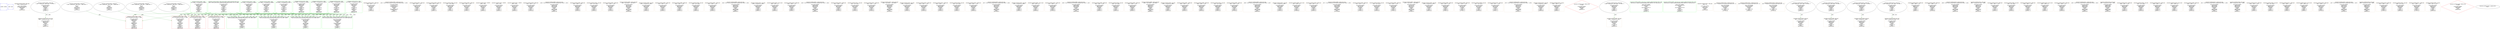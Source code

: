 digraph G {
0[color=blue,shape=Msquare,label="ENTRY - ENTRY"];
1[color=blue,shape=Msquare,label="EXIT - EXIT"];
2[color=burlywood,shape=box,label="myproject_422558_423029 - addr_expr\n_8824 = internal_423023;\n\nsource code variables:\ninternal_423023(423023)\n_8824(423026)\nSCALARS:\nDEFS:\n_8824(423026)\n"];
3[label="myproject_422558_422654 - gimple_phi\n/* _8831 = gimple_phi(<_8880, BB2>, <0u, BB3>) */\n\nsource code variables:\n_8831(422722)\n_8880(422726)\nSCALARS:\nUSES:\n_8880(422726)\nDEFS:\n_8831(422722)\n"];
4[label="myproject_422558_423536 - gimple_phi\n/* _8989 = gimple_phi(<_8988, BB3>, <_8830, BB2>) */\n\nVIRTUAL:\nUSES:\n_8830(422708)\n_8988(423534)\nDEFS:\n_8989(423535)\n"];
5[label="myproject_422558_423540 - gimple_phi\n/* _8991 = gimple_phi(<_8990, BB3>, <_8847, BB2>) */\n\nVIRTUAL:\nUSES:\n_8847(423033)\n_8990(423538)\nDEFS:\n_8991(423539)\n"];
6[label="myproject_422558_423544 - gimple_phi\n/* _8993 = gimple_phi(<_8992, BB3>, <_8858, BB2>) */\n\nVIRTUAL:\nUSES:\n_8858(423062)\n_8992(423542)\nDEFS:\n_8993(423543)\n"];
7[label="myproject_422558_423548 - gimple_phi\n/* _8995 = gimple_phi(<_8994, BB3>, <_8869, BB2>) */\n\nVIRTUAL:\nUSES:\n_8869(423092)\n_8994(423546)\nDEFS:\n_8995(423547)\n"];
8[color=burlywood,shape=box,label="myproject_422558_423291 - lshift_expr\n_8930 = _8831 << (2u);\n\nsource code variables:\n_8831(422722)\n_8930(423290)\nSCALARS:\nUSES:\n_8831(422722)\nDEFS:\n_8930(423290)\n"];
9[color=burlywood,shape=box,label="myproject_422558_422655 - pointer_plus_expr\n_8833 = (struct class_ac_fixed*)(((unsigned char*)dense_input) + _8930);\n\nsource code variables:\n_8833(422727)\ndense_input(422730)\n_8930(423290)\nSCALARS:\nUSES:\ndense_input(422730)\n_8930(423290)\nDEFS:\n_8833(422727)\n"];
10[color=green,shape=box,label="myproject_422558_423458 - dense_input_bambu_artificial_ParmMgr_Read_array\n_8976 = dense_input_bambu_artificial_ParmMgr_Read_array(0u, 32u, 0u, _8833);\n\nsource code variables:\n_8833(422727)\n_8976(423457)\nSCALARS:\nUSES:\n_8833(422727)\nDEFS:\n_8976(423457)\nVIRTUAL:\nUSES:\n_8825(422713)\n"];
11[color=burlywood,shape=box,label="myproject_422558_422657 - lshift_expr\n_8835 = _8831 << (2u);\n\nsource code variables:\n_8831(422722)\n_8835(422736)\nSCALARS:\nUSES:\n_8831(422722)\nDEFS:\n_8835(422736)\n"];
12[color=burlywood,shape=box,label="myproject_422558_422658 - lshift_expr\n_8836 = _8976 << (16u);\n\nsource code variables:\n_8836(422739)\n_8976(423457)\nSCALARS:\nUSES:\n_8976(423457)\nDEFS:\n_8836(422739)\n"];
13[color=burlywood,shape=box,label="myproject_422558_423294 - nop_expr\n_8931 = (int) (_8836);\n\nsource code variables:\n_8836(422739)\n_8931(423293)\nSCALARS:\nUSES:\n_8836(422739)\nDEFS:\n_8931(423293)\n"];
14[color=burlywood,shape=box,label="myproject_422558_422659 - rshift_expr\n_8837 = _8931 >> (16u);\n\nsource code variables:\n_8837(422741)\n_8931(423293)\nSCALARS:\nUSES:\n_8931(423293)\nDEFS:\n_8837(422741)\n"];
15[color=burlywood,shape=box,label="myproject_422558_423515 - ASSIGN\n_8985 = _8837;\n\nsource code variables:\n_8837(422741)\n_8985(423514)\nSCALARS:\nUSES:\n_8837(422741)\nDEFS:\n_8985(423514)\n"];
16[color=burlywood,shape=box,label="myproject_422558_423513 - ASSIGN\n_8984 = _8837;\n\nsource code variables:\n_8837(422741)\n_8984(423512)\nSCALARS:\nUSES:\n_8837(422741)\nDEFS:\n_8984(423512)\n"];
17[color=burlywood,shape=box,label="myproject_422558_423511 - ASSIGN\n_8983 = _8837;\n\nsource code variables:\n_8837(422741)\n_8983(423510)\nSCALARS:\nUSES:\n_8837(422741)\nDEFS:\n_8983(423510)\n"];
18[color=burlywood,shape=box,label="myproject_422558_423299 - lshift_expr\n_8933 = _8835 << (2u);\n\nsource code variables:\n_8835(422736)\n_8933(423298)\nSCALARS:\nUSES:\n_8835(422736)\nDEFS:\n_8933(423298)\n"];
19[color=burlywood,shape=box,label="myproject_422558_422660 - pointer_plus_expr\n_8838 = (struct Internal_422756(*)[64])(((unsigned char*)_8932) + _8933);\n\nsource code variables:\n_8838(422749)\n_8932(423296)\n_8933(423298)\nSCALARS:\nUSES:\n_8932(423296)\n_8933(423298)\nDEFS:\n_8838(422749)\n"];
20[color=green,shape=box,label="myproject_422558_422661 - LOAD\nif(1u) _8839 = (*((unsigned int*)(_8838)));\n\nsource code variables:\n_8838(422749)\n_8839(423001)\nSCALARS:\nUSES:\n_8838(422749)\nDEFS:\n_8839(423001)\nVIRTUAL:\nUSES:\n_8825(422713)\n"];
21[color=burlywood,shape=box,label="myproject_422558_422662 - lshift_expr\n_8840 = _8839 << (16u);\n\nsource code variables:\n_8839(423001)\n_8840(423003)\nSCALARS:\nUSES:\n_8839(423001)\nDEFS:\n_8840(423003)\n"];
22[color=burlywood,shape=box,label="myproject_422558_423302 - nop_expr\n_8934 = (int) (_8840);\n\nsource code variables:\n_8840(423003)\n_8934(423301)\nSCALARS:\nUSES:\n_8840(423003)\nDEFS:\n_8934(423301)\n"];
23[color=burlywood,shape=box,label="myproject_422558_422663 - rshift_expr\n_8841 = _8934 >> (16u);\n\nsource code variables:\n_8841(423005)\n_8934(423301)\nSCALARS:\nUSES:\n_8934(423301)\nDEFS:\n_8841(423005)\n"];
24[color=burlywood,shape=box,label="myproject_422558_422664 - widen_mult_expr\n_8842 = ((int)(_8841)) * ((int)(_8837));\n\nsource code variables:\n_8837(422741)\n_8841(423005)\n_8842(423008)\nSCALARS:\nUSES:\n_8837(422741)\n_8841(423005)\nDEFS:\n_8842(423008)\n"];
25[color=burlywood,shape=box,label="myproject_422558_423306 - nop_expr\n_8935 = (unsigned int) (_8842);\n\nsource code variables:\n_8842(423008)\n_8935(423305)\nSCALARS:\nUSES:\n_8842(423008)\nDEFS:\n_8935(423305)\n"];
26[color=burlywood,shape=box,label="myproject_422558_422665 - rshift_expr\n_8843 = _8935 >> (10u);\n\nsource code variables:\n_8843(423012)\n_8935(423305)\nSCALARS:\nUSES:\n_8935(423305)\nDEFS:\n_8843(423012)\n"];
27[color=burlywood,shape=box,label="myproject_422558_422666 - lshift_expr\n_8844 = _8843 << (16u);\n\nsource code variables:\n_8843(423012)\n_8844(423016)\nSCALARS:\nUSES:\n_8843(423012)\nDEFS:\n_8844(423016)\n"];
28[color=burlywood,shape=box,label="myproject_422558_423309 - nop_expr\n_8936 = (int) (_8844);\n\nsource code variables:\n_8844(423016)\n_8936(423308)\nSCALARS:\nUSES:\n_8844(423016)\nDEFS:\n_8936(423308)\n"];
29[color=burlywood,shape=box,label="myproject_422558_422667 - rshift_expr\n_8845 = _8936 >> (16u);\n\nsource code variables:\n_8845(423018)\n_8936(423308)\nSCALARS:\nUSES:\n_8936(423308)\nDEFS:\n_8845(423018)\n"];
30[color=burlywood,shape=box,label="myproject_422558_422668 - pointer_plus_expr\n_8846 = (struct class_ac_fixed(*)[64])(((unsigned char*)_8824) + _8933);\n\nsource code variables:\n_8846(423021)\n_8824(423026)\n_8933(423298)\nSCALARS:\nUSES:\n_8824(423026)\n_8933(423298)\nDEFS:\n_8846(423021)\n"];
31[color=burlywood,shape=box,label="myproject_422558_423313 - nop_expr\n_8938 = (unsigned int) (_8845);\n\nsource code variables:\n_8845(423018)\n_8938(423312)\nSCALARS:\nUSES:\n_8845(423018)\nDEFS:\n_8938(423312)\n"];
32[color=red,shape=box,label="myproject_422558_422669 - STORE\nif(1u) (*((unsigned int*)(_8846))) = _8938;\n\nsource code variables:\n_8846(423021)\n_8938(423312)\nSCALARS:\nUSES:\n_8846(423021)\n_8938(423312)\nVIRTUAL:\nDEFS:\n_8847(423033)\nOVERS:\n_8825(422713)\n_8991(423539)\n"];
33[color=burlywood,shape=box,label="myproject_422558_422670 - bit_ior_expr\n_8848 = _8835 | (1u);\n\nsource code variables:\n_8835(422736)\n_8848(423034)\nSCALARS:\nUSES:\n_8835(422736)\nDEFS:\n_8848(423034)\n"];
34[color=burlywood,shape=box,label="myproject_422558_423318 - lshift_expr\n_8940 = _8848 << (2u);\n\nsource code variables:\n_8848(423034)\n_8940(423317)\nSCALARS:\nUSES:\n_8848(423034)\nDEFS:\n_8940(423317)\n"];
35[color=burlywood,shape=box,label="myproject_422558_422671 - pointer_plus_expr\n_8849 = (struct Internal_422756(*)[64])(((unsigned char*)_8932) + _8940);\n\nsource code variables:\n_8849(423036)\n_8932(423296)\n_8940(423317)\nSCALARS:\nUSES:\n_8932(423296)\n_8940(423317)\nDEFS:\n_8849(423036)\n"];
36[color=green,shape=box,label="myproject_422558_422672 - LOAD\nif(1u) _8850 = (*((unsigned int*)(_8849)));\n\nsource code variables:\n_8849(423036)\n_8850(423040)\nSCALARS:\nUSES:\n_8849(423036)\nDEFS:\n_8850(423040)\nVIRTUAL:\nUSES:\n_8825(422713)\n"];
37[color=burlywood,shape=box,label="myproject_422558_422673 - lshift_expr\n_8851 = _8850 << (16u);\n\nsource code variables:\n_8850(423040)\n_8851(423042)\nSCALARS:\nUSES:\n_8850(423040)\nDEFS:\n_8851(423042)\n"];
38[color=burlywood,shape=box,label="myproject_422558_423321 - nop_expr\n_8941 = (int) (_8851);\n\nsource code variables:\n_8851(423042)\n_8941(423320)\nSCALARS:\nUSES:\n_8851(423042)\nDEFS:\n_8941(423320)\n"];
39[color=burlywood,shape=box,label="myproject_422558_422674 - rshift_expr\n_8852 = _8941 >> (16u);\n\nsource code variables:\n_8852(423044)\n_8941(423320)\nSCALARS:\nUSES:\n_8941(423320)\nDEFS:\n_8852(423044)\n"];
40[color=burlywood,shape=box,label="myproject_422558_422675 - widen_mult_expr\n_8853 = ((int)(_8852)) * ((int)(_8983));\n\nsource code variables:\n_8852(423044)\n_8853(423047)\n_8983(423510)\nSCALARS:\nUSES:\n_8852(423044)\n_8983(423510)\nDEFS:\n_8853(423047)\n"];
41[color=burlywood,shape=box,label="myproject_422558_423325 - nop_expr\n_8942 = (unsigned int) (_8853);\n\nsource code variables:\n_8853(423047)\n_8942(423324)\nSCALARS:\nUSES:\n_8853(423047)\nDEFS:\n_8942(423324)\n"];
42[color=burlywood,shape=box,label="myproject_422558_422676 - rshift_expr\n_8854 = _8942 >> (10u);\n\nsource code variables:\n_8854(423049)\n_8942(423324)\nSCALARS:\nUSES:\n_8942(423324)\nDEFS:\n_8854(423049)\n"];
43[color=burlywood,shape=box,label="myproject_422558_422677 - lshift_expr\n_8855 = _8854 << (16u);\n\nsource code variables:\n_8854(423049)\n_8855(423052)\nSCALARS:\nUSES:\n_8854(423049)\nDEFS:\n_8855(423052)\n"];
44[color=burlywood,shape=box,label="myproject_422558_423328 - nop_expr\n_8943 = (int) (_8855);\n\nsource code variables:\n_8855(423052)\n_8943(423327)\nSCALARS:\nUSES:\n_8855(423052)\nDEFS:\n_8943(423327)\n"];
45[color=burlywood,shape=box,label="myproject_422558_422678 - rshift_expr\n_8856 = _8943 >> (16u);\n\nsource code variables:\n_8856(423054)\n_8943(423327)\nSCALARS:\nUSES:\n_8943(423327)\nDEFS:\n_8856(423054)\n"];
46[color=burlywood,shape=box,label="myproject_422558_422679 - pointer_plus_expr\n_8857 = (struct class_ac_fixed(*)[64])(((unsigned char*)_8824) + _8940);\n\nsource code variables:\n_8824(423026)\n_8857(423057)\n_8940(423317)\nSCALARS:\nUSES:\n_8824(423026)\n_8940(423317)\nDEFS:\n_8857(423057)\n"];
47[color=burlywood,shape=box,label="myproject_422558_423332 - nop_expr\n_8945 = (unsigned int) (_8856);\n\nsource code variables:\n_8856(423054)\n_8945(423331)\nSCALARS:\nUSES:\n_8856(423054)\nDEFS:\n_8945(423331)\n"];
48[color=red,shape=box,label="myproject_422558_422680 - STORE\nif(1u) (*((unsigned int*)(_8857))) = _8945;\n\nsource code variables:\n_8857(423057)\n_8945(423331)\nSCALARS:\nUSES:\n_8857(423057)\n_8945(423331)\nVIRTUAL:\nDEFS:\n_8858(423062)\nOVERS:\n_8825(422713)\n_8993(423543)\n"];
49[color=burlywood,shape=box,label="myproject_422558_422681 - bit_ior_expr\n_8859 = _8835 | (2u);\n\nsource code variables:\n_8835(422736)\n_8859(423063)\nSCALARS:\nUSES:\n_8835(422736)\nDEFS:\n_8859(423063)\n"];
50[color=burlywood,shape=box,label="myproject_422558_423337 - lshift_expr\n_8947 = _8859 << (2u);\n\nsource code variables:\n_8859(423063)\n_8947(423336)\nSCALARS:\nUSES:\n_8859(423063)\nDEFS:\n_8947(423336)\n"];
51[color=burlywood,shape=box,label="myproject_422558_422682 - pointer_plus_expr\n_8860 = (struct Internal_422756(*)[64])(((unsigned char*)_8932) + _8947);\n\nsource code variables:\n_8860(423066)\n_8932(423296)\n_8947(423336)\nSCALARS:\nUSES:\n_8932(423296)\n_8947(423336)\nDEFS:\n_8860(423066)\n"];
52[color=green,shape=box,label="myproject_422558_422683 - LOAD\nif(1u) _8861 = (*((unsigned int*)(_8860)));\n\nsource code variables:\n_8860(423066)\n_8861(423070)\nSCALARS:\nUSES:\n_8860(423066)\nDEFS:\n_8861(423070)\nVIRTUAL:\nUSES:\n_8825(422713)\n"];
53[color=burlywood,shape=box,label="myproject_422558_422684 - lshift_expr\n_8862 = _8861 << (16u);\n\nsource code variables:\n_8861(423070)\n_8862(423072)\nSCALARS:\nUSES:\n_8861(423070)\nDEFS:\n_8862(423072)\n"];
54[color=burlywood,shape=box,label="myproject_422558_423340 - nop_expr\n_8948 = (int) (_8862);\n\nsource code variables:\n_8862(423072)\n_8948(423339)\nSCALARS:\nUSES:\n_8862(423072)\nDEFS:\n_8948(423339)\n"];
55[color=burlywood,shape=box,label="myproject_422558_422685 - rshift_expr\n_8863 = _8948 >> (16u);\n\nsource code variables:\n_8863(423074)\n_8948(423339)\nSCALARS:\nUSES:\n_8948(423339)\nDEFS:\n_8863(423074)\n"];
56[color=burlywood,shape=box,label="myproject_422558_422686 - widen_mult_expr\n_8864 = ((int)(_8863)) * ((int)(_8984));\n\nsource code variables:\n_8863(423074)\n_8864(423077)\n_8984(423512)\nSCALARS:\nUSES:\n_8863(423074)\n_8984(423512)\nDEFS:\n_8864(423077)\n"];
57[color=burlywood,shape=box,label="myproject_422558_423344 - nop_expr\n_8949 = (unsigned int) (_8864);\n\nsource code variables:\n_8864(423077)\n_8949(423343)\nSCALARS:\nUSES:\n_8864(423077)\nDEFS:\n_8949(423343)\n"];
58[color=burlywood,shape=box,label="myproject_422558_422687 - rshift_expr\n_8865 = _8949 >> (10u);\n\nsource code variables:\n_8865(423079)\n_8949(423343)\nSCALARS:\nUSES:\n_8949(423343)\nDEFS:\n_8865(423079)\n"];
59[color=burlywood,shape=box,label="myproject_422558_422688 - lshift_expr\n_8866 = _8865 << (16u);\n\nsource code variables:\n_8865(423079)\n_8866(423082)\nSCALARS:\nUSES:\n_8865(423079)\nDEFS:\n_8866(423082)\n"];
60[color=burlywood,shape=box,label="myproject_422558_423347 - nop_expr\n_8950 = (int) (_8866);\n\nsource code variables:\n_8866(423082)\n_8950(423346)\nSCALARS:\nUSES:\n_8866(423082)\nDEFS:\n_8950(423346)\n"];
61[color=burlywood,shape=box,label="myproject_422558_422689 - rshift_expr\n_8867 = _8950 >> (16u);\n\nsource code variables:\n_8867(423084)\n_8950(423346)\nSCALARS:\nUSES:\n_8950(423346)\nDEFS:\n_8867(423084)\n"];
62[color=burlywood,shape=box,label="myproject_422558_422690 - pointer_plus_expr\n_8868 = (struct class_ac_fixed(*)[64])(((unsigned char*)_8824) + _8947);\n\nsource code variables:\n_8824(423026)\n_8868(423087)\n_8947(423336)\nSCALARS:\nUSES:\n_8824(423026)\n_8947(423336)\nDEFS:\n_8868(423087)\n"];
63[color=burlywood,shape=box,label="myproject_422558_423351 - nop_expr\n_8952 = (unsigned int) (_8867);\n\nsource code variables:\n_8867(423084)\n_8952(423350)\nSCALARS:\nUSES:\n_8867(423084)\nDEFS:\n_8952(423350)\n"];
64[color=red,shape=box,label="myproject_422558_422691 - STORE\nif(1u) (*((unsigned int*)(_8868))) = _8952;\n\nsource code variables:\n_8868(423087)\n_8952(423350)\nSCALARS:\nUSES:\n_8868(423087)\n_8952(423350)\nVIRTUAL:\nDEFS:\n_8869(423092)\nOVERS:\n_8825(422713)\n_8995(423547)\n"];
65[color=burlywood,shape=box,label="myproject_422558_422692 - bit_ior_expr\n_8870 = _8835 | (3u);\n\nsource code variables:\n_8835(422736)\n_8870(423093)\nSCALARS:\nUSES:\n_8835(422736)\nDEFS:\n_8870(423093)\n"];
66[color=burlywood,shape=box,label="myproject_422558_423356 - lshift_expr\n_8954 = _8870 << (2u);\n\nsource code variables:\n_8870(423093)\n_8954(423355)\nSCALARS:\nUSES:\n_8870(423093)\nDEFS:\n_8954(423355)\n"];
67[color=burlywood,shape=box,label="myproject_422558_422693 - pointer_plus_expr\n_8871 = (struct Internal_422756(*)[64])(((unsigned char*)_8932) + _8954);\n\nsource code variables:\n_8871(423096)\n_8932(423296)\n_8954(423355)\nSCALARS:\nUSES:\n_8932(423296)\n_8954(423355)\nDEFS:\n_8871(423096)\n"];
68[color=green,shape=box,label="myproject_422558_422694 - LOAD\nif(1u) _8872 = (*((unsigned int*)(_8871)));\n\nsource code variables:\n_8871(423096)\n_8872(423100)\nSCALARS:\nUSES:\n_8871(423096)\nDEFS:\n_8872(423100)\nVIRTUAL:\nUSES:\n_8825(422713)\n"];
69[color=burlywood,shape=box,label="myproject_422558_422695 - lshift_expr\n_8873 = _8872 << (16u);\n\nsource code variables:\n_8872(423100)\n_8873(423102)\nSCALARS:\nUSES:\n_8872(423100)\nDEFS:\n_8873(423102)\n"];
70[color=burlywood,shape=box,label="myproject_422558_423359 - nop_expr\n_8955 = (int) (_8873);\n\nsource code variables:\n_8873(423102)\n_8955(423358)\nSCALARS:\nUSES:\n_8873(423102)\nDEFS:\n_8955(423358)\n"];
71[color=burlywood,shape=box,label="myproject_422558_422696 - rshift_expr\n_8874 = _8955 >> (16u);\n\nsource code variables:\n_8874(423104)\n_8955(423358)\nSCALARS:\nUSES:\n_8955(423358)\nDEFS:\n_8874(423104)\n"];
72[color=burlywood,shape=box,label="myproject_422558_422697 - widen_mult_expr\n_8875 = ((int)(_8874)) * ((int)(_8985));\n\nsource code variables:\n_8874(423104)\n_8875(423107)\n_8985(423514)\nSCALARS:\nUSES:\n_8874(423104)\n_8985(423514)\nDEFS:\n_8875(423107)\n"];
73[color=burlywood,shape=box,label="myproject_422558_423363 - nop_expr\n_8956 = (unsigned int) (_8875);\n\nsource code variables:\n_8875(423107)\n_8956(423362)\nSCALARS:\nUSES:\n_8875(423107)\nDEFS:\n_8956(423362)\n"];
74[color=burlywood,shape=box,label="myproject_422558_422698 - rshift_expr\n_8876 = _8956 >> (10u);\n\nsource code variables:\n_8876(423109)\n_8956(423362)\nSCALARS:\nUSES:\n_8956(423362)\nDEFS:\n_8876(423109)\n"];
75[color=burlywood,shape=box,label="myproject_422558_422699 - lshift_expr\n_8877 = _8876 << (16u);\n\nsource code variables:\n_8876(423109)\n_8877(423112)\nSCALARS:\nUSES:\n_8876(423109)\nDEFS:\n_8877(423112)\n"];
76[color=burlywood,shape=box,label="myproject_422558_423366 - nop_expr\n_8957 = (int) (_8877);\n\nsource code variables:\n_8877(423112)\n_8957(423365)\nSCALARS:\nUSES:\n_8877(423112)\nDEFS:\n_8957(423365)\n"];
77[color=burlywood,shape=box,label="myproject_422558_422700 - rshift_expr\n_8878 = _8957 >> (16u);\n\nsource code variables:\n_8878(423114)\n_8957(423365)\nSCALARS:\nUSES:\n_8957(423365)\nDEFS:\n_8878(423114)\n"];
78[color=burlywood,shape=box,label="myproject_422558_422701 - pointer_plus_expr\n_8879 = (struct class_ac_fixed(*)[64])(((unsigned char*)_8824) + _8954);\n\nsource code variables:\n_8824(423026)\n_8879(423117)\n_8954(423355)\nSCALARS:\nUSES:\n_8824(423026)\n_8954(423355)\nDEFS:\n_8879(423117)\n"];
79[color=burlywood,shape=box,label="myproject_422558_423370 - nop_expr\n_8959 = (unsigned int) (_8878);\n\nsource code variables:\n_8878(423114)\n_8959(423369)\nSCALARS:\nUSES:\n_8878(423114)\nDEFS:\n_8959(423369)\n"];
80[color=red,shape=box,label="myproject_422558_422702 - STORE\nif(1u) (*((unsigned int*)(_8879))) = _8959;\n\nsource code variables:\n_8879(423117)\n_8959(423369)\nSCALARS:\nUSES:\n_8879(423117)\n_8959(423369)\nVIRTUAL:\nDEFS:\n_8830(422708)\nOVERS:\n_8825(422713)\n_8989(423535)\n"];
81[color=burlywood,shape=box,label="myproject_422558_422703 - plus_expr\n_8880 = (unsigned int)(_8831 + (1u));\n\nsource code variables:\n_8831(422722)\n_8880(422726)\nSCALARS:\nUSES:\n_8831(422722)\nDEFS:\n_8880(422726)\n"];
82[color=burlywood,shape=box,label="myproject_422558_423376 - eq_expr\n_8960 = _8880 == (16u);\n\nsource code variables:\n_8880(422726)\n_8960(423375)\nSCALARS:\nUSES:\n_8880(422726)\nDEFS:\n_8960(423375)\n"];
83[color=red,shape=diamond,label="myproject_422558_422705 - READ_COND\nif (_8960)\n\nsource code variables:\n_8960(423375)\nSCALARS:\nUSES:\n_8960(423375)\n"];
84[label="myproject_422558_423129 - gimple_phi\n/* _8882 = gimple_phi(<_8926, BB8>, <0u, BB2>) */\n\nsource code variables:\n_8882(423161)\n_8926(423279)\nSCALARS:\nUSES:\n_8926(423279)\nDEFS:\n_8882(423161)\n"];
85[color=green,shape=box,label="myproject_422558_423495 - const_size_in_1_bambu_artificial_ParmMgr_Write_valid\nconst_size_in_1_bambu_artificial_ParmMgr_Write_valid(16u, 16u, const_size_in_1);\n\nsource code variables:\nconst_size_in_1(422717)\nSCALARS:\nUSES:\nconst_size_in_1(422717)\nVIRTUAL:\nDEFS:\n_8981(423496)\nOVERS:\n_8825(422713)\n"];
86[color=green,shape=box,label="myproject_422558_423508 - const_size_out_1_bambu_artificial_ParmMgr_Write_valid\nconst_size_out_1_bambu_artificial_ParmMgr_Write_valid(16u, 4u, const_size_out_1);\n\nsource code variables:\nconst_size_out_1(422720)\nSCALARS:\nUSES:\nconst_size_out_1(422720)\nVIRTUAL:\nDEFS:\n_8982(423509)\nOVERS:\n_8825(422713)\n"];
87[color=burlywood,shape=box,label="myproject_422558_423297 - addr_expr\n_8932 = w2;\n\nsource code variables:\nw2(422751)\n_8932(423296)\nSCALARS:\nDEFS:\n_8932(423296)\n"];
88[color=burlywood,shape=box,label="myproject_422558_423235 - pointer_plus_expr\n_8917 = (unsigned int*)(((unsigned char*)layer2_out) + 4);\n\nsource code variables:\nlayer2_out(423243)\n_8917(423248)\nSCALARS:\nUSES:\nlayer2_out(423243)\nDEFS:\n_8917(423248)\n"];
89[color=burlywood,shape=box,label="myproject_422558_423237 - pointer_plus_expr\n_8919 = (unsigned int*)(((unsigned char*)layer2_out) + 8);\n\nsource code variables:\nlayer2_out(423243)\n_8919(423253)\nSCALARS:\nUSES:\nlayer2_out(423243)\nDEFS:\n_8919(423253)\n"];
90[color=burlywood,shape=box,label="myproject_422558_423239 - pointer_plus_expr\n_8921 = (unsigned int*)(((unsigned char*)layer2_out) + 12);\n\nsource code variables:\nlayer2_out(423243)\n_8921(423258)\nSCALARS:\nUSES:\nlayer2_out(423243)\nDEFS:\n_8921(423258)\n"];
91[label="myproject_422558_423130 - gimple_phi\n/* _8883 = gimple_phi(<_8927, BB8>, <0u, BB2>) */\n\nsource code variables:\n_8883(423165)\n_8927(423282)\nSCALARS:\nUSES:\n_8927(423282)\nDEFS:\n_8883(423165)\n"];
92[label="myproject_422558_423131 - gimple_phi\n/* _8884 = gimple_phi(<_8928, BB8>, <0u, BB2>) */\n\nsource code variables:\n_8884(423168)\n_8928(423285)\nSCALARS:\nUSES:\n_8928(423285)\nDEFS:\n_8884(423168)\n"];
93[label="myproject_422558_423132 - gimple_phi\n/* _8885 = gimple_phi(<_8929, BB8>, <0u, BB2>) */\n\nsource code variables:\n_8885(423171)\n_8929(423288)\nSCALARS:\nUSES:\n_8929(423288)\nDEFS:\n_8885(423171)\n"];
94[label="myproject_422558_423133 - gimple_phi\n/* _8886 = gimple_phi(<_8912, BB8>, <0u, BB2>) */\n\nsource code variables:\n_8886(423174)\n_8912(423177)\nSCALARS:\nUSES:\n_8912(423177)\nDEFS:\n_8886(423174)\n"];
95[color=burlywood,shape=box,label="myproject_422558_423134 - lshift_expr\n_8888 = _8886 << (2u);\n\nsource code variables:\n_8886(423174)\n_8888(423178)\nSCALARS:\nUSES:\n_8886(423174)\nDEFS:\n_8888(423178)\n"];
96[color=burlywood,shape=box,label="myproject_422558_423389 - lshift_expr\n_8961 = _8888 << (2u);\n\nsource code variables:\n_8888(423178)\n_8961(423388)\nSCALARS:\nUSES:\n_8888(423178)\nDEFS:\n_8961(423388)\n"];
97[color=burlywood,shape=box,label="myproject_422558_423135 - pointer_plus_expr\n_8889 = (struct class_ac_fixed(*)[64])(((unsigned char*)_8824) + _8961);\n\nsource code variables:\n_8824(423026)\n_8889(423180)\n_8961(423388)\nSCALARS:\nUSES:\n_8824(423026)\n_8961(423388)\nDEFS:\n_8889(423180)\n"];
98[color=green,shape=box,label="myproject_422558_423136 - LOAD\nif(1u) _8890 = (*((unsigned int*)(_8889)));\n\nsource code variables:\n_8889(423180)\n_8890(423183)\nSCALARS:\nUSES:\n_8889(423180)\nDEFS:\n_8890(423183)\nVIRTUAL:\nUSES:\n_8825(422713)\n_8847(423033)\n"];
99[color=burlywood,shape=box,label="myproject_422558_423137 - plus_expr\n_8891 = (unsigned int)(_8890 + _8885);\n\nsource code variables:\n_8885(423171)\n_8890(423183)\n_8891(423185)\nSCALARS:\nUSES:\n_8885(423171)\n_8890(423183)\nDEFS:\n_8891(423185)\n"];
100[color=burlywood,shape=box,label="myproject_422558_423138 - lshift_expr\n_8892 = _8891 << (16u);\n\nsource code variables:\n_8891(423185)\n_8892(423187)\nSCALARS:\nUSES:\n_8891(423185)\nDEFS:\n_8892(423187)\n"];
101[color=burlywood,shape=box,label="myproject_422558_423392 - nop_expr\n_8962 = (int) (_8892);\n\nsource code variables:\n_8892(423187)\n_8962(423391)\nSCALARS:\nUSES:\n_8892(423187)\nDEFS:\n_8962(423391)\n"];
102[color=burlywood,shape=box,label="myproject_422558_423139 - rshift_expr\n_8893 = _8962 >> (16u);\n\nsource code variables:\n_8893(423173)\n_8962(423391)\nSCALARS:\nUSES:\n_8962(423391)\nDEFS:\n_8893(423173)\n"];
103[color=burlywood,shape=box,label="myproject_422558_423140 - bit_ior_expr\n_8894 = _8888 | (1u);\n\nsource code variables:\n_8888(423178)\n_8894(423191)\nSCALARS:\nUSES:\n_8888(423178)\nDEFS:\n_8894(423191)\n"];
104[color=burlywood,shape=box,label="myproject_422558_423394 - lshift_expr\n_8963 = _8894 << (2u);\n\nsource code variables:\n_8894(423191)\n_8963(423393)\nSCALARS:\nUSES:\n_8894(423191)\nDEFS:\n_8963(423393)\n"];
105[color=burlywood,shape=box,label="myproject_422558_423141 - pointer_plus_expr\n_8895 = (struct class_ac_fixed(*)[64])(((unsigned char*)_8824) + _8963);\n\nsource code variables:\n_8824(423026)\n_8895(423193)\n_8963(423393)\nSCALARS:\nUSES:\n_8824(423026)\n_8963(423393)\nDEFS:\n_8895(423193)\n"];
106[color=green,shape=box,label="myproject_422558_423142 - LOAD\nif(1u) _8896 = (*((unsigned int*)(_8895)));\n\nsource code variables:\n_8895(423193)\n_8896(423196)\nSCALARS:\nUSES:\n_8895(423193)\nDEFS:\n_8896(423196)\nVIRTUAL:\nUSES:\n_8825(422713)\n_8858(423062)\n"];
107[color=burlywood,shape=box,label="myproject_422558_423143 - plus_expr\n_8897 = (unsigned int)(_8896 + _8884);\n\nsource code variables:\n_8884(423168)\n_8896(423196)\n_8897(423198)\nSCALARS:\nUSES:\n_8884(423168)\n_8896(423196)\nDEFS:\n_8897(423198)\n"];
108[color=burlywood,shape=box,label="myproject_422558_423144 - lshift_expr\n_8898 = _8897 << (16u);\n\nsource code variables:\n_8897(423198)\n_8898(423200)\nSCALARS:\nUSES:\n_8897(423198)\nDEFS:\n_8898(423200)\n"];
109[color=burlywood,shape=box,label="myproject_422558_423397 - nop_expr\n_8964 = (int) (_8898);\n\nsource code variables:\n_8898(423200)\n_8964(423396)\nSCALARS:\nUSES:\n_8898(423200)\nDEFS:\n_8964(423396)\n"];
110[color=burlywood,shape=box,label="myproject_422558_423145 - rshift_expr\n_8899 = _8964 >> (16u);\n\nsource code variables:\n_8899(423170)\n_8964(423396)\nSCALARS:\nUSES:\n_8964(423396)\nDEFS:\n_8899(423170)\n"];
111[color=burlywood,shape=box,label="myproject_422558_423146 - bit_ior_expr\n_8900 = _8888 | (2u);\n\nsource code variables:\n_8888(423178)\n_8900(423204)\nSCALARS:\nUSES:\n_8888(423178)\nDEFS:\n_8900(423204)\n"];
112[color=burlywood,shape=box,label="myproject_422558_423399 - lshift_expr\n_8965 = _8900 << (2u);\n\nsource code variables:\n_8900(423204)\n_8965(423398)\nSCALARS:\nUSES:\n_8900(423204)\nDEFS:\n_8965(423398)\n"];
113[color=burlywood,shape=box,label="myproject_422558_423147 - pointer_plus_expr\n_8901 = (struct class_ac_fixed(*)[64])(((unsigned char*)_8824) + _8965);\n\nsource code variables:\n_8824(423026)\n_8901(423206)\n_8965(423398)\nSCALARS:\nUSES:\n_8824(423026)\n_8965(423398)\nDEFS:\n_8901(423206)\n"];
114[color=green,shape=box,label="myproject_422558_423148 - LOAD\nif(1u) _8902 = (*((unsigned int*)(_8901)));\n\nsource code variables:\n_8901(423206)\n_8902(423209)\nSCALARS:\nUSES:\n_8901(423206)\nDEFS:\n_8902(423209)\nVIRTUAL:\nUSES:\n_8825(422713)\n_8869(423092)\n"];
115[color=burlywood,shape=box,label="myproject_422558_423149 - plus_expr\n_8903 = (unsigned int)(_8902 + _8883);\n\nsource code variables:\n_8883(423165)\n_8902(423209)\n_8903(423211)\nSCALARS:\nUSES:\n_8883(423165)\n_8902(423209)\nDEFS:\n_8903(423211)\n"];
116[color=burlywood,shape=box,label="myproject_422558_423150 - lshift_expr\n_8904 = _8903 << (16u);\n\nsource code variables:\n_8903(423211)\n_8904(423213)\nSCALARS:\nUSES:\n_8903(423211)\nDEFS:\n_8904(423213)\n"];
117[color=burlywood,shape=box,label="myproject_422558_423402 - nop_expr\n_8966 = (int) (_8904);\n\nsource code variables:\n_8904(423213)\n_8966(423401)\nSCALARS:\nUSES:\n_8904(423213)\nDEFS:\n_8966(423401)\n"];
118[color=burlywood,shape=box,label="myproject_422558_423151 - rshift_expr\n_8905 = _8966 >> (16u);\n\nsource code variables:\n_8905(423167)\n_8966(423401)\nSCALARS:\nUSES:\n_8966(423401)\nDEFS:\n_8905(423167)\n"];
119[color=burlywood,shape=box,label="myproject_422558_423152 - bit_ior_expr\n_8906 = _8888 | (3u);\n\nsource code variables:\n_8888(423178)\n_8906(423217)\nSCALARS:\nUSES:\n_8888(423178)\nDEFS:\n_8906(423217)\n"];
120[color=burlywood,shape=box,label="myproject_422558_423404 - lshift_expr\n_8967 = _8906 << (2u);\n\nsource code variables:\n_8906(423217)\n_8967(423403)\nSCALARS:\nUSES:\n_8906(423217)\nDEFS:\n_8967(423403)\n"];
121[color=burlywood,shape=box,label="myproject_422558_423153 - pointer_plus_expr\n_8907 = (struct class_ac_fixed(*)[64])(((unsigned char*)_8824) + _8967);\n\nsource code variables:\n_8824(423026)\n_8907(423219)\n_8967(423403)\nSCALARS:\nUSES:\n_8824(423026)\n_8967(423403)\nDEFS:\n_8907(423219)\n"];
122[color=green,shape=box,label="myproject_422558_423154 - LOAD\nif(1u) _8908 = (*((unsigned int*)(_8907)));\n\nsource code variables:\n_8907(423219)\n_8908(423222)\nSCALARS:\nUSES:\n_8907(423219)\nDEFS:\n_8908(423222)\nVIRTUAL:\nUSES:\n_8830(422708)\n_8825(422713)\n"];
123[color=burlywood,shape=box,label="myproject_422558_423155 - plus_expr\n_8909 = (unsigned int)(_8908 + _8882);\n\nsource code variables:\n_8882(423161)\n_8908(423222)\n_8909(423224)\nSCALARS:\nUSES:\n_8882(423161)\n_8908(423222)\nDEFS:\n_8909(423224)\n"];
124[color=burlywood,shape=box,label="myproject_422558_423156 - lshift_expr\n_8910 = _8909 << (16u);\n\nsource code variables:\n_8909(423224)\n_8910(423226)\nSCALARS:\nUSES:\n_8909(423224)\nDEFS:\n_8910(423226)\n"];
125[color=burlywood,shape=box,label="myproject_422558_423407 - nop_expr\n_8968 = (int) (_8910);\n\nsource code variables:\n_8910(423226)\n_8968(423406)\nSCALARS:\nUSES:\n_8910(423226)\nDEFS:\n_8968(423406)\n"];
126[color=burlywood,shape=box,label="myproject_422558_423157 - rshift_expr\n_8911 = _8968 >> (16u);\n\nsource code variables:\n_8911(423164)\n_8968(423406)\nSCALARS:\nUSES:\n_8968(423406)\nDEFS:\n_8911(423164)\n"];
127[color=burlywood,shape=box,label="myproject_422558_423158 - plus_expr\n_8912 = (unsigned int)(_8886 + (1u));\n\nsource code variables:\n_8886(423174)\n_8912(423177)\nSCALARS:\nUSES:\n_8886(423174)\nDEFS:\n_8912(423177)\n"];
128[color=burlywood,shape=box,label="myproject_422558_423409 - eq_expr\n_8969 = _8912 == (16u);\n\nsource code variables:\n_8912(423177)\n_8969(423408)\nSCALARS:\nUSES:\n_8912(423177)\nDEFS:\n_8969(423408)\n"];
129[color=burlywood,shape=box,label="myproject_422558_423280 - nop_expr\n_8926 = (unsigned int) (_8911);\n\nsource code variables:\n_8911(423164)\n_8926(423279)\nSCALARS:\nUSES:\n_8911(423164)\nDEFS:\n_8926(423279)\n"];
130[color=burlywood,shape=box,label="myproject_422558_423283 - nop_expr\n_8927 = (unsigned int) (_8905);\n\nsource code variables:\n_8905(423167)\n_8927(423282)\nSCALARS:\nUSES:\n_8905(423167)\nDEFS:\n_8927(423282)\n"];
131[color=burlywood,shape=box,label="myproject_422558_423286 - nop_expr\n_8928 = (unsigned int) (_8899);\n\nsource code variables:\n_8899(423170)\n_8928(423285)\nSCALARS:\nUSES:\n_8899(423170)\nDEFS:\n_8928(423285)\n"];
132[color=burlywood,shape=box,label="myproject_422558_423289 - nop_expr\n_8929 = (unsigned int) (_8893);\n\nsource code variables:\n_8893(423173)\n_8929(423288)\nSCALARS:\nUSES:\n_8893(423173)\nDEFS:\n_8929(423288)\n"];
133[color=red,shape=diamond,label="myproject_422558_423160 - READ_COND\nif (_8969)\n\nsource code variables:\n_8969(423408)\nSCALARS:\nUSES:\n_8969(423408)\n"];
134[color=green,shape=box,label="myproject_422558_423472 - layer2_out_bambu_artificial_ParmMgr_Write_array\nlayer2_out_bambu_artificial_ParmMgr_Write_array(1u, 32u, _8929, layer2_out);\n\nsource code variables:\nlayer2_out(423243)\n_8929(423288)\nSCALARS:\nUSES:\nlayer2_out(423243)\n_8929(423288)\nVIRTUAL:\nDEFS:\n_8977(423473)\nOVERS:\n_8825(422713)\n"];
135[color=green,shape=box,label="myproject_422558_423475 - layer2_out_bambu_artificial_ParmMgr_Write_array\nlayer2_out_bambu_artificial_ParmMgr_Write_array(1u, 32u, _8928, _8917);\n\nsource code variables:\n_8917(423248)\n_8928(423285)\nSCALARS:\nUSES:\n_8917(423248)\n_8928(423285)\nVIRTUAL:\nDEFS:\n_8978(423476)\nOVERS:\n_8825(422713)\n"];
136[color=green,shape=box,label="myproject_422558_423478 - layer2_out_bambu_artificial_ParmMgr_Write_array\nlayer2_out_bambu_artificial_ParmMgr_Write_array(1u, 32u, _8927, _8919);\n\nsource code variables:\n_8919(423253)\n_8927(423282)\nSCALARS:\nUSES:\n_8919(423253)\n_8927(423282)\nVIRTUAL:\nDEFS:\n_8979(423479)\nOVERS:\n_8825(422713)\n"];
137[color=green,shape=box,label="myproject_422558_423481 - layer2_out_bambu_artificial_ParmMgr_Write_array\nlayer2_out_bambu_artificial_ParmMgr_Write_array(1u, 32u, _8926, _8921);\n\nsource code variables:\n_8921(423258)\n_8926(423279)\nSCALARS:\nUSES:\n_8921(423258)\n_8926(423279)\nVIRTUAL:\nDEFS:\n_8980(423482)\nOVERS:\n_8825(422713)\n"];
138[label="myproject_422558_423241 - gimple_return\nreturn ;\n\n"];
3->81 [color=green4,label="_8831, _8880"];
84->129 [color=green4,label="_8926"];
91->130 [color=green4,label="_8927"];
92->131 [color=green4,label="_8928"];
93->132 [color=green4,label="_8929"];
94->127 [color=green4,label="_8886, _8912"];
4->80 [color=green4,label="_8830"];
5->32 [color=green4,label="_8847"];
6->48 [color=green4,label="_8858"];
7->64 [color=green4,label="_8869"];
10->32 [color=green4,label="_8825"];
10->80 [color=green4,label="_8825"];
10->64 [color=green4,label="_8825"];
10->136 [color=green4,label="_8825"];
10->135 [color=green4,label="_8825"];
10->48 [color=green4,label="_8825"];
10->134 [color=green4,label="_8825"];
10->137 [color=green4,label="_8825"];
20->32 [color=green4,label="_8825"];
20->80 [color=green4,label="_8825"];
20->64 [color=green4,label="_8825"];
20->136 [color=green4,label="_8825"];
20->135 [color=green4,label="_8825"];
20->48 [color=green4,label="_8825"];
20->134 [color=green4,label="_8825"];
20->137 [color=green4,label="_8825"];
36->80 [color=green4,label="_8825"];
36->64 [color=green4,label="_8825"];
36->136 [color=green4,label="_8825"];
36->135 [color=green4,label="_8825"];
36->48 [color=green4,label="_8825"];
36->134 [color=green4,label="_8825"];
36->137 [color=green4,label="_8825"];
52->80 [color=green4,label="_8825"];
52->64 [color=green4,label="_8825"];
52->136 [color=green4,label="_8825"];
52->135 [color=green4,label="_8825"];
52->134 [color=green4,label="_8825"];
52->137 [color=green4,label="_8825"];
68->80 [color=green4,label="_8825"];
68->136 [color=green4,label="_8825"];
68->135 [color=green4,label="_8825"];
68->134 [color=green4,label="_8825"];
68->137 [color=green4,label="_8825"];
98->136 [color=green4,label="_8825"];
98->135 [color=green4,label="_8825"];
98->134 [color=green4,label="_8825"];
98->137 [color=green4,label="_8825"];
106->136 [color=green4,label="_8825"];
106->135 [color=green4,label="_8825"];
106->134 [color=green4,label="_8825"];
106->137 [color=green4,label="_8825"];
114->136 [color=green4,label="_8825"];
114->135 [color=green4,label="_8825"];
114->134 [color=green4,label="_8825"];
114->137 [color=green4,label="_8825"];
122->136 [color=green4,label="_8825"];
122->135 [color=green4,label="_8825"];
122->134 [color=green4,label="_8825"];
122->137 [color=green4,label="_8825"];
}

